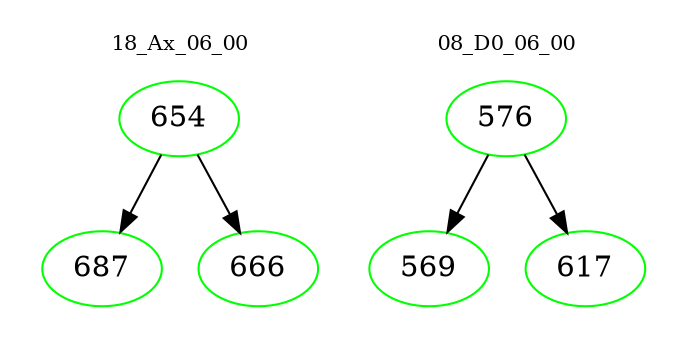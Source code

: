 digraph{
subgraph cluster_0 {
color = white
label = "18_Ax_06_00";
fontsize=10;
T0_654 [label="654", color="green"]
T0_654 -> T0_687 [color="black"]
T0_687 [label="687", color="green"]
T0_654 -> T0_666 [color="black"]
T0_666 [label="666", color="green"]
}
subgraph cluster_1 {
color = white
label = "08_D0_06_00";
fontsize=10;
T1_576 [label="576", color="green"]
T1_576 -> T1_569 [color="black"]
T1_569 [label="569", color="green"]
T1_576 -> T1_617 [color="black"]
T1_617 [label="617", color="green"]
}
}
